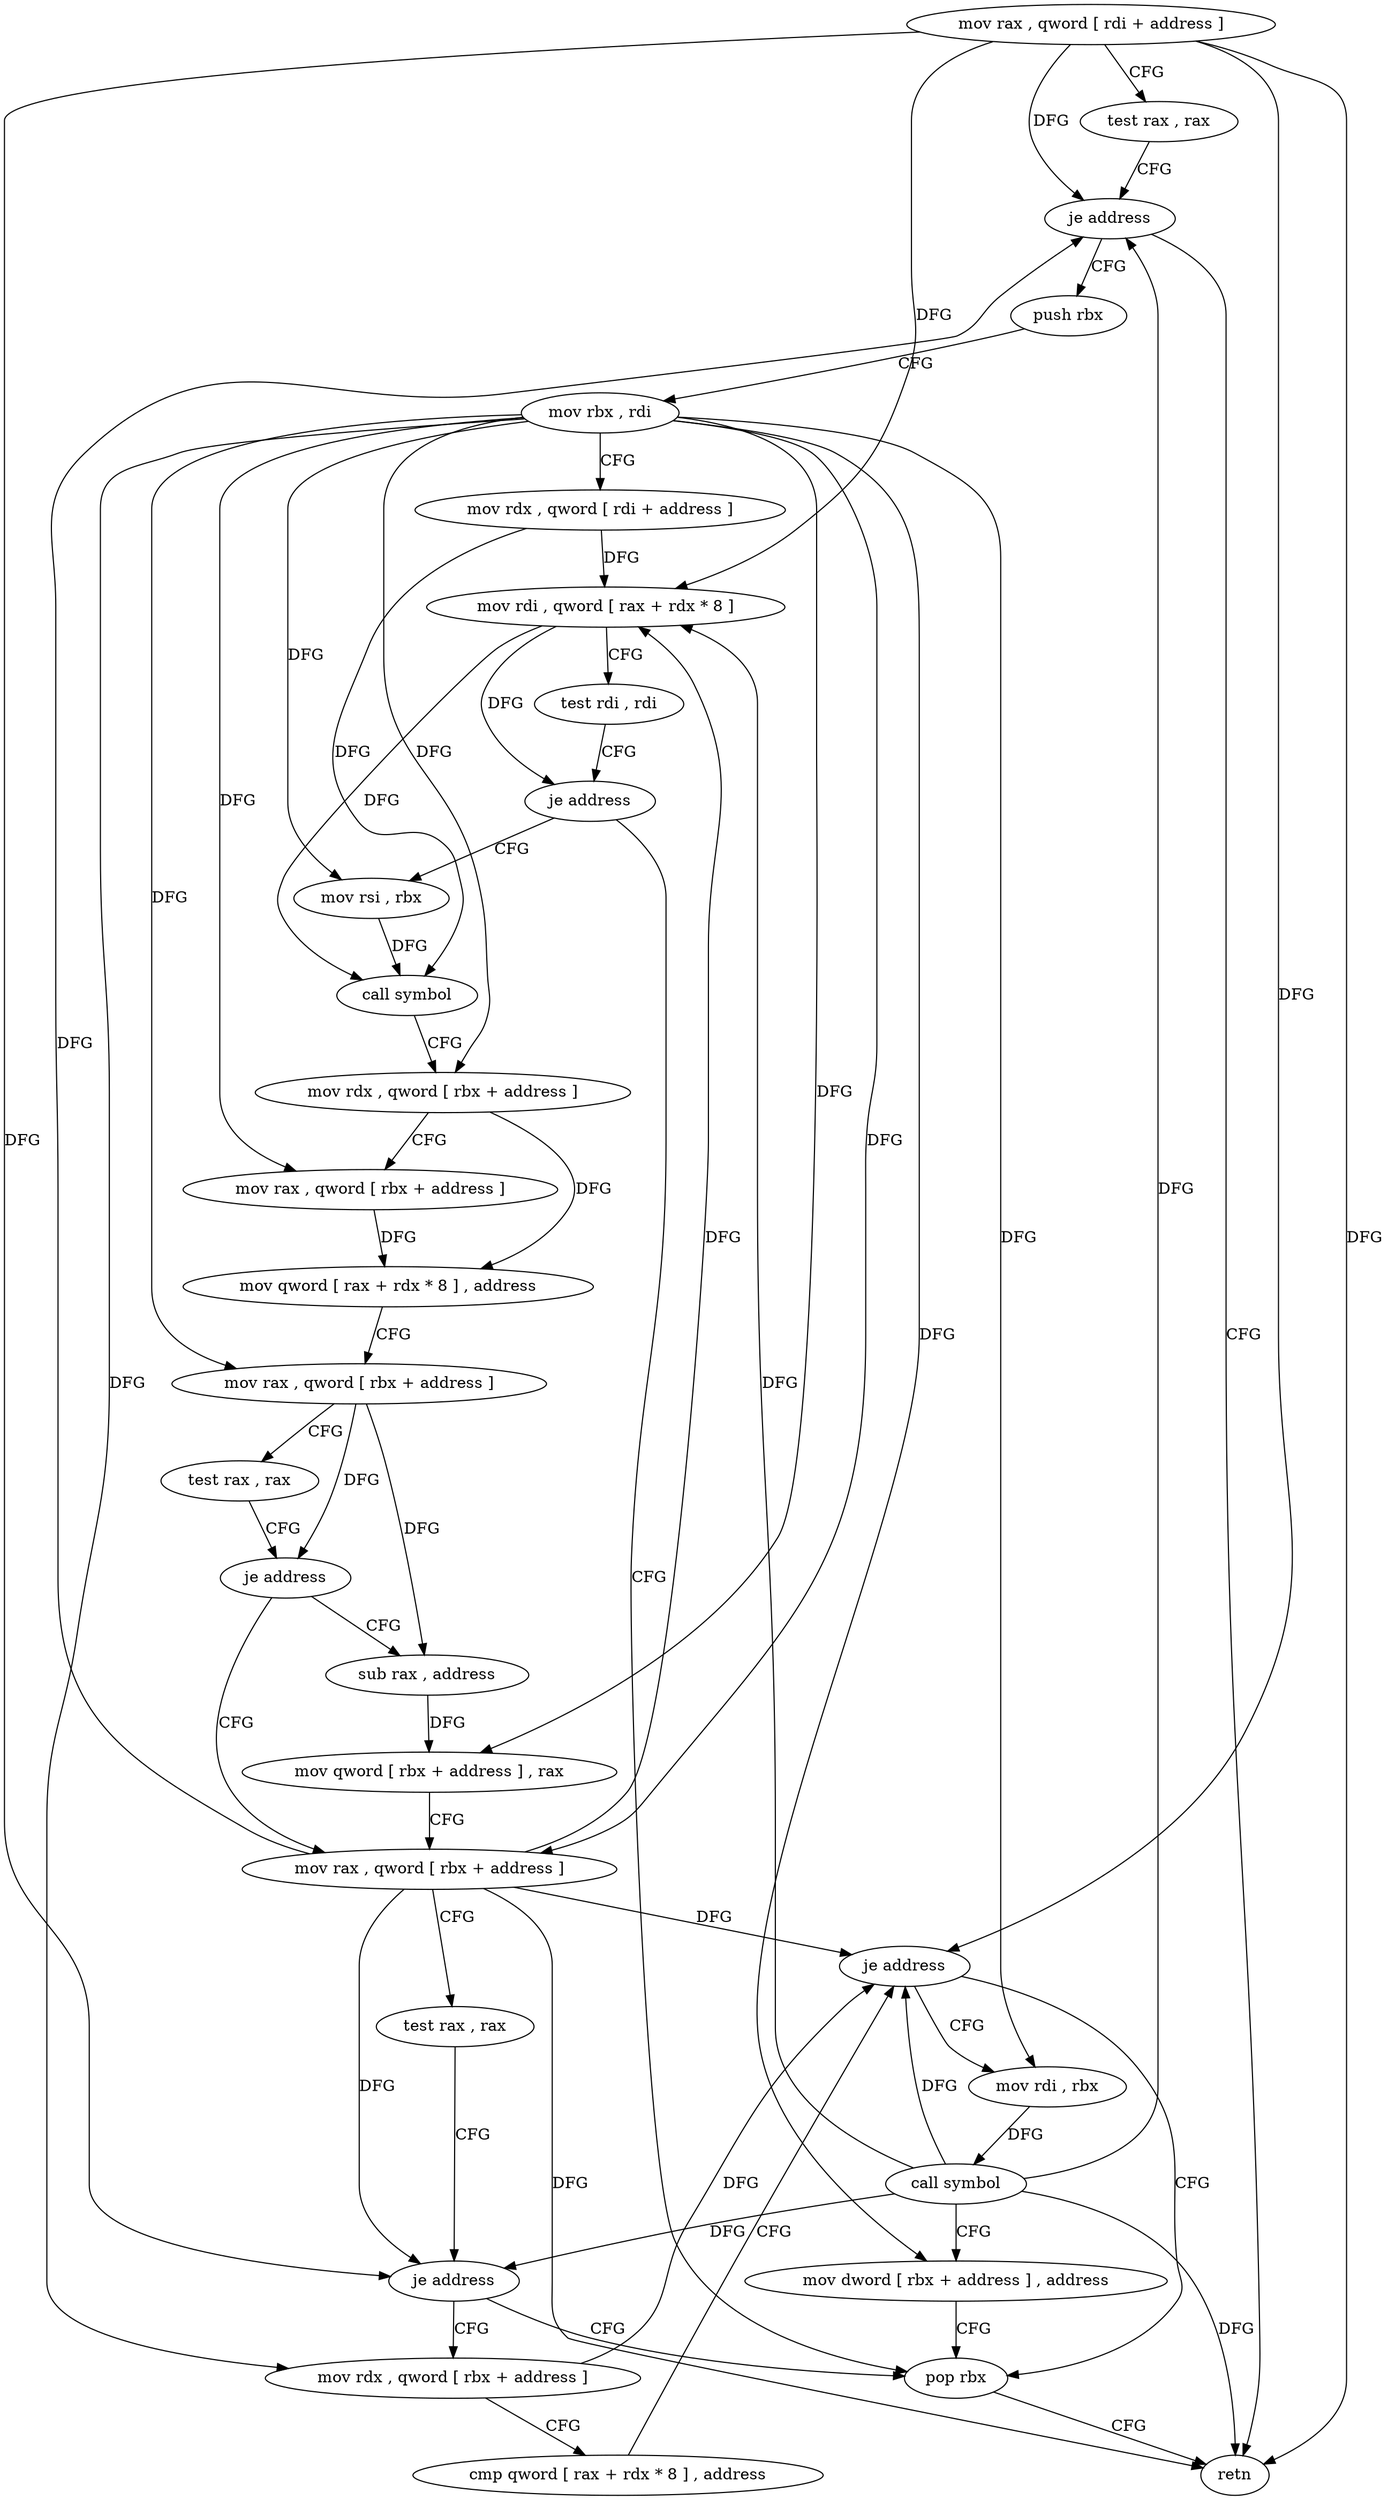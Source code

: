 digraph "func" {
"127599" [label = "mov rax , qword [ rdi + address ]" ]
"127603" [label = "test rax , rax" ]
"127606" [label = "je address" ]
"127702" [label = "retn" ]
"127608" [label = "push rbx" ]
"127609" [label = "mov rbx , rdi" ]
"127612" [label = "mov rdx , qword [ rdi + address ]" ]
"127616" [label = "mov rdi , qword [ rax + rdx * 8 ]" ]
"127620" [label = "test rdi , rdi" ]
"127623" [label = "je address" ]
"127701" [label = "pop rbx" ]
"127625" [label = "mov rsi , rbx" ]
"127628" [label = "call symbol" ]
"127633" [label = "mov rdx , qword [ rbx + address ]" ]
"127637" [label = "mov rax , qword [ rbx + address ]" ]
"127641" [label = "mov qword [ rax + rdx * 8 ] , address" ]
"127649" [label = "mov rax , qword [ rbx + address ]" ]
"127653" [label = "test rax , rax" ]
"127656" [label = "je address" ]
"127666" [label = "mov rax , qword [ rbx + address ]" ]
"127658" [label = "sub rax , address" ]
"127670" [label = "test rax , rax" ]
"127673" [label = "je address" ]
"127675" [label = "mov rdx , qword [ rbx + address ]" ]
"127662" [label = "mov qword [ rbx + address ] , rax" ]
"127679" [label = "cmp qword [ rax + rdx * 8 ] , address" ]
"127684" [label = "je address" ]
"127686" [label = "mov rdi , rbx" ]
"127689" [label = "call symbol" ]
"127694" [label = "mov dword [ rbx + address ] , address" ]
"127599" -> "127603" [ label = "CFG" ]
"127599" -> "127606" [ label = "DFG" ]
"127599" -> "127702" [ label = "DFG" ]
"127599" -> "127616" [ label = "DFG" ]
"127599" -> "127673" [ label = "DFG" ]
"127599" -> "127684" [ label = "DFG" ]
"127603" -> "127606" [ label = "CFG" ]
"127606" -> "127702" [ label = "CFG" ]
"127606" -> "127608" [ label = "CFG" ]
"127608" -> "127609" [ label = "CFG" ]
"127609" -> "127612" [ label = "CFG" ]
"127609" -> "127625" [ label = "DFG" ]
"127609" -> "127633" [ label = "DFG" ]
"127609" -> "127637" [ label = "DFG" ]
"127609" -> "127649" [ label = "DFG" ]
"127609" -> "127666" [ label = "DFG" ]
"127609" -> "127662" [ label = "DFG" ]
"127609" -> "127675" [ label = "DFG" ]
"127609" -> "127686" [ label = "DFG" ]
"127609" -> "127694" [ label = "DFG" ]
"127612" -> "127616" [ label = "DFG" ]
"127612" -> "127628" [ label = "DFG" ]
"127616" -> "127620" [ label = "CFG" ]
"127616" -> "127623" [ label = "DFG" ]
"127616" -> "127628" [ label = "DFG" ]
"127620" -> "127623" [ label = "CFG" ]
"127623" -> "127701" [ label = "CFG" ]
"127623" -> "127625" [ label = "CFG" ]
"127701" -> "127702" [ label = "CFG" ]
"127625" -> "127628" [ label = "DFG" ]
"127628" -> "127633" [ label = "CFG" ]
"127633" -> "127637" [ label = "CFG" ]
"127633" -> "127641" [ label = "DFG" ]
"127637" -> "127641" [ label = "DFG" ]
"127641" -> "127649" [ label = "CFG" ]
"127649" -> "127653" [ label = "CFG" ]
"127649" -> "127656" [ label = "DFG" ]
"127649" -> "127658" [ label = "DFG" ]
"127653" -> "127656" [ label = "CFG" ]
"127656" -> "127666" [ label = "CFG" ]
"127656" -> "127658" [ label = "CFG" ]
"127666" -> "127670" [ label = "CFG" ]
"127666" -> "127606" [ label = "DFG" ]
"127666" -> "127702" [ label = "DFG" ]
"127666" -> "127616" [ label = "DFG" ]
"127666" -> "127673" [ label = "DFG" ]
"127666" -> "127684" [ label = "DFG" ]
"127658" -> "127662" [ label = "DFG" ]
"127670" -> "127673" [ label = "CFG" ]
"127673" -> "127701" [ label = "CFG" ]
"127673" -> "127675" [ label = "CFG" ]
"127675" -> "127679" [ label = "CFG" ]
"127675" -> "127684" [ label = "DFG" ]
"127662" -> "127666" [ label = "CFG" ]
"127679" -> "127684" [ label = "CFG" ]
"127684" -> "127701" [ label = "CFG" ]
"127684" -> "127686" [ label = "CFG" ]
"127686" -> "127689" [ label = "DFG" ]
"127689" -> "127694" [ label = "CFG" ]
"127689" -> "127606" [ label = "DFG" ]
"127689" -> "127673" [ label = "DFG" ]
"127689" -> "127702" [ label = "DFG" ]
"127689" -> "127616" [ label = "DFG" ]
"127689" -> "127684" [ label = "DFG" ]
"127694" -> "127701" [ label = "CFG" ]
}
